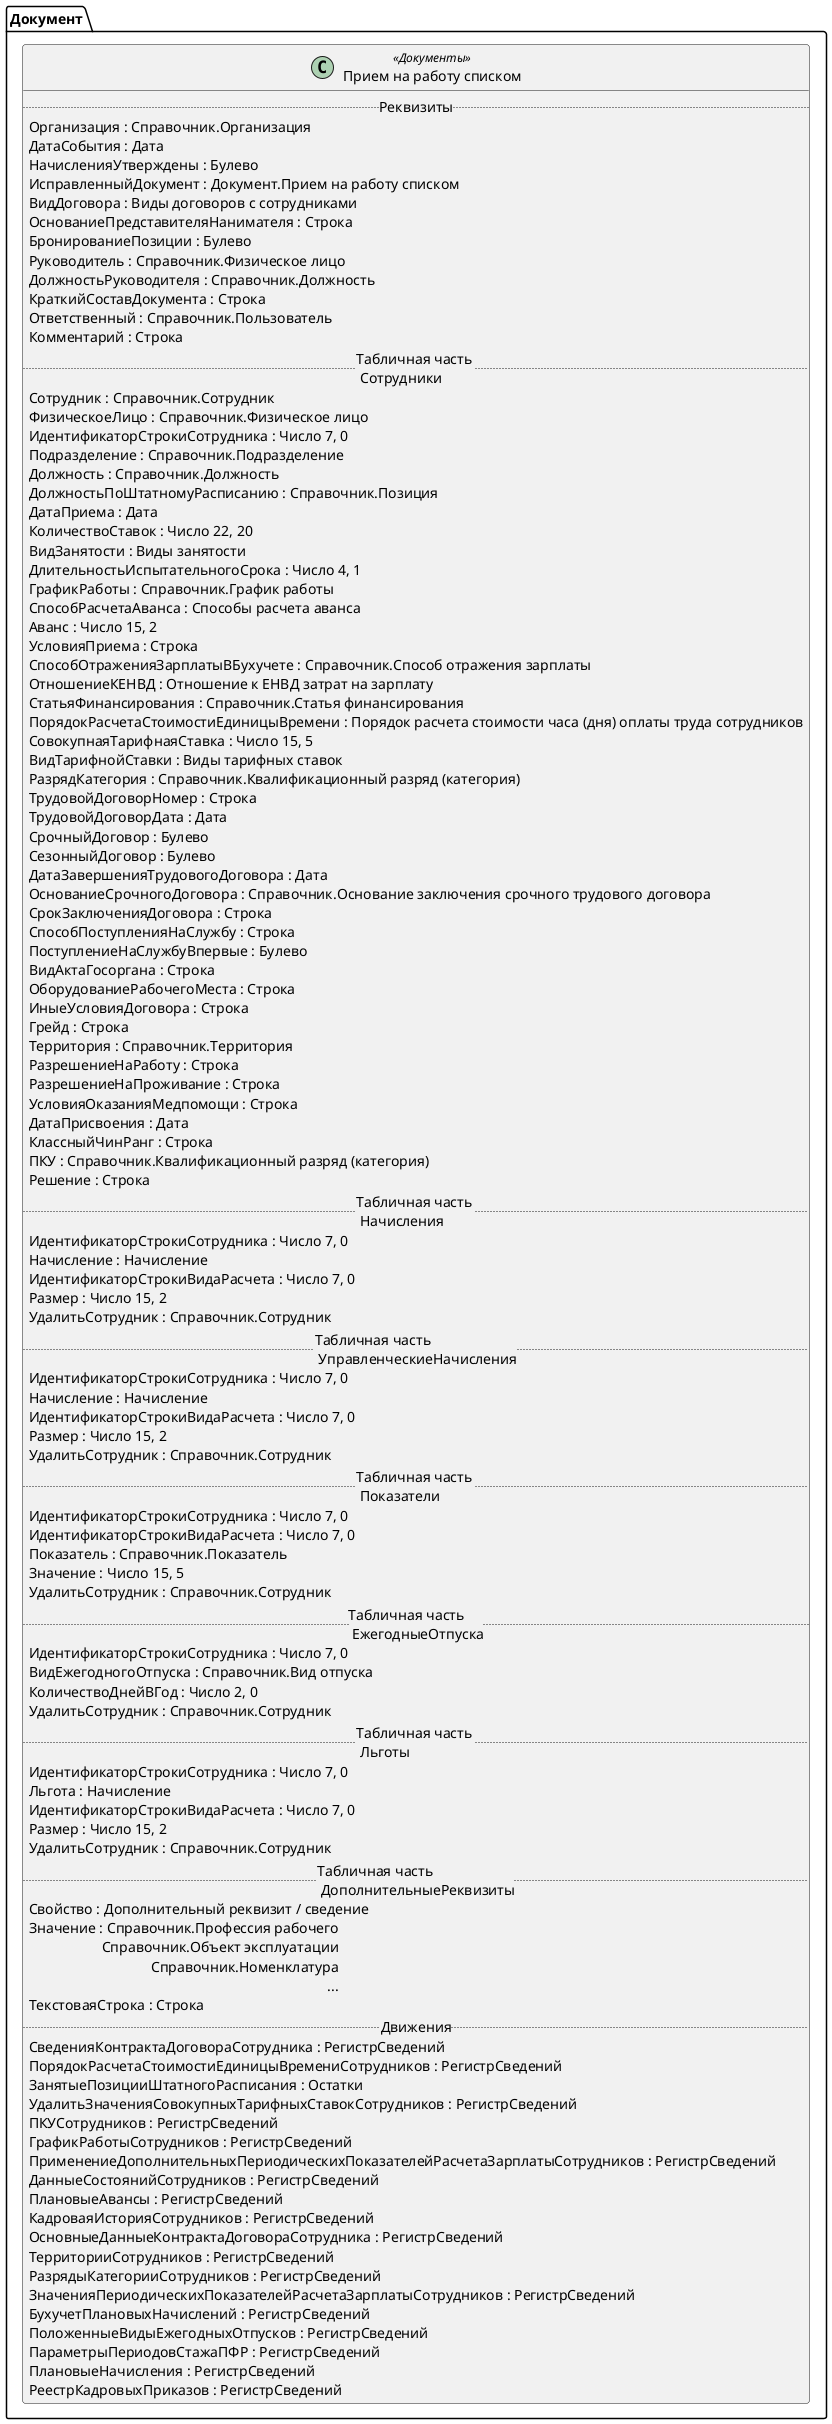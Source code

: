 ﻿@startuml ПриемНаРаботуСписком
'!include templates.wsd
'..\include templates.wsd
class Документ.ПриемНаРаботуСписком as "Прием на работу списком" <<Документы>>
{
..Реквизиты..
Организация : Справочник.Организация
ДатаСобытия : Дата
НачисленияУтверждены : Булево
ИсправленныйДокумент : Документ.Прием на работу списком
ВидДоговора : Виды договоров с сотрудниками
ОснованиеПредставителяНанимателя : Строка
БронированиеПозиции : Булево
Руководитель : Справочник.Физическое лицо
ДолжностьРуководителя : Справочник.Должность
КраткийСоставДокумента : Строка
Ответственный : Справочник.Пользователь
Комментарий : Строка
..Табличная часть \n Сотрудники..
Сотрудник : Справочник.Сотрудник
ФизическоеЛицо : Справочник.Физическое лицо
ИдентификаторСтрокиСотрудника : Число 7, 0
Подразделение : Справочник.Подразделение
Должность : Справочник.Должность
ДолжностьПоШтатномуРасписанию : Справочник.Позиция
ДатаПриема : Дата
КоличествоСтавок : Число 22, 20
ВидЗанятости : Виды занятости
ДлительностьИспытательногоСрока : Число 4, 1
ГрафикРаботы : Справочник.График работы
СпособРасчетаАванса : Способы расчета аванса
Аванс : Число 15, 2
УсловияПриема : Строка
СпособОтраженияЗарплатыВБухучете : Справочник.Способ отражения зарплаты
ОтношениеКЕНВД : Отношение к ЕНВД затрат на зарплату
СтатьяФинансирования : Справочник.Статья финансирования
ПорядокРасчетаСтоимостиЕдиницыВремени : Порядок расчета стоимости часа (дня) оплаты труда сотрудников
СовокупнаяТарифнаяСтавка : Число 15, 5
ВидТарифнойСтавки : Виды тарифных ставок
РазрядКатегория : Справочник.Квалификационный разряд (категория)
ТрудовойДоговорНомер : Строка
ТрудовойДоговорДата : Дата
СрочныйДоговор : Булево
СезонныйДоговор : Булево
ДатаЗавершенияТрудовогоДоговора : Дата
ОснованиеСрочногоДоговора : Справочник.Основание заключения срочного трудового договора
СрокЗаключенияДоговора : Строка
СпособПоступленияНаСлужбу : Строка
ПоступлениеНаСлужбуВпервые : Булево
ВидАктаГосоргана : Строка
ОборудованиеРабочегоМеста : Строка
ИныеУсловияДоговора : Строка
Грейд : Строка
Территория : Справочник.Территория
РазрешениеНаРаботу : Строка
РазрешениеНаПроживание : Строка
УсловияОказанияМедпомощи : Строка
ДатаПрисвоения : Дата
КлассныйЧинРанг : Строка
ПКУ : Справочник.Квалификационный разряд (категория)
Решение : Строка
..Табличная часть \n Начисления..
ИдентификаторСтрокиСотрудника : Число 7, 0
Начисление : Начисление
ИдентификаторСтрокиВидаРасчета : Число 7, 0
Размер : Число 15, 2
УдалитьСотрудник : Справочник.Сотрудник
..Табличная часть \n УправленческиеНачисления..
ИдентификаторСтрокиСотрудника : Число 7, 0
Начисление : Начисление
ИдентификаторСтрокиВидаРасчета : Число 7, 0
Размер : Число 15, 2
УдалитьСотрудник : Справочник.Сотрудник
..Табличная часть \n Показатели..
ИдентификаторСтрокиСотрудника : Число 7, 0
ИдентификаторСтрокиВидаРасчета : Число 7, 0
Показатель : Справочник.Показатель
Значение : Число 15, 5
УдалитьСотрудник : Справочник.Сотрудник
..Табличная часть \n ЕжегодныеОтпуска..
ИдентификаторСтрокиСотрудника : Число 7, 0
ВидЕжегодногоОтпуска : Справочник.Вид отпуска
КоличествоДнейВГод : Число 2, 0
УдалитьСотрудник : Справочник.Сотрудник
..Табличная часть \n Льготы..
ИдентификаторСтрокиСотрудника : Число 7, 0
Льгота : Начисление
ИдентификаторСтрокиВидаРасчета : Число 7, 0
Размер : Число 15, 2
УдалитьСотрудник : Справочник.Сотрудник
..Табличная часть \n ДополнительныеРеквизиты..
Свойство : Дополнительный реквизит / сведение
Значение : Справочник.Профессия рабочего\rСправочник.Объект эксплуатации\rСправочник.Номенклатура\r...
ТекстоваяСтрока : Строка
..Движения..
СведенияКонтрактаДоговораСотрудника : РегистрСведений
ПорядокРасчетаСтоимостиЕдиницыВремениСотрудников : РегистрСведений
ЗанятыеПозицииШтатногоРасписания : Остатки
УдалитьЗначенияСовокупныхТарифныхСтавокСотрудников : РегистрСведений
ПКУСотрудников : РегистрСведений
ГрафикРаботыСотрудников : РегистрСведений
ПрименениеДополнительныхПериодическихПоказателейРасчетаЗарплатыСотрудников : РегистрСведений
ДанныеСостоянийСотрудников : РегистрСведений
ПлановыеАвансы : РегистрСведений
КадроваяИсторияСотрудников : РегистрСведений
ОсновныеДанныеКонтрактаДоговораСотрудника : РегистрСведений
ТерриторииСотрудников : РегистрСведений
РазрядыКатегорииСотрудников : РегистрСведений
ЗначенияПериодическихПоказателейРасчетаЗарплатыСотрудников : РегистрСведений
БухучетПлановыхНачислений : РегистрСведений
ПоложенныеВидыЕжегодныхОтпусков : РегистрСведений
ПараметрыПериодовСтажаПФР : РегистрСведений
ПлановыеНачисления : РегистрСведений
РеестрКадровыхПриказов : РегистрСведений
}
@enduml
